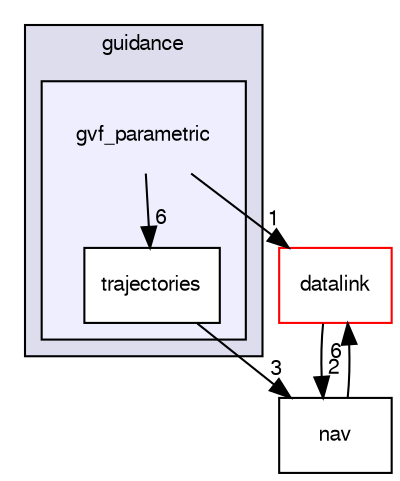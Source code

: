 digraph "sw/airborne/modules/guidance/gvf_parametric" {
  compound=true
  node [ fontsize="10", fontname="FreeSans"];
  edge [ labelfontsize="10", labelfontname="FreeSans"];
  subgraph clusterdir_4ee91589357a83ed771c51844e853db2 {
    graph [ bgcolor="#ddddee", pencolor="black", label="guidance" fontname="FreeSans", fontsize="10", URL="dir_4ee91589357a83ed771c51844e853db2.html"]
  subgraph clusterdir_de23569aeb6bdca23f8bfa396f4a081d {
    graph [ bgcolor="#eeeeff", pencolor="black", label="" URL="dir_de23569aeb6bdca23f8bfa396f4a081d.html"];
    dir_de23569aeb6bdca23f8bfa396f4a081d [shape=plaintext label="gvf_parametric"];
    dir_d995d5af85fa964bb6e14455ebf4f9ca [shape=box label="trajectories" color="black" fillcolor="white" style="filled" URL="dir_d995d5af85fa964bb6e14455ebf4f9ca.html"];
  }
  }
  dir_164c7aa663179b26059278e7f36078da [shape=box label="datalink" fillcolor="white" style="filled" color="red" URL="dir_164c7aa663179b26059278e7f36078da.html"];
  dir_984e899df90dd104b2eabcdbb76ec71f [shape=box label="nav" URL="dir_984e899df90dd104b2eabcdbb76ec71f.html"];
  dir_de23569aeb6bdca23f8bfa396f4a081d->dir_d995d5af85fa964bb6e14455ebf4f9ca [headlabel="6", labeldistance=1.5 headhref="dir_000158_000159.html"];
  dir_de23569aeb6bdca23f8bfa396f4a081d->dir_164c7aa663179b26059278e7f36078da [headlabel="1", labeldistance=1.5 headhref="dir_000158_000034.html"];
  dir_d995d5af85fa964bb6e14455ebf4f9ca->dir_984e899df90dd104b2eabcdbb76ec71f [headlabel="3", labeldistance=1.5 headhref="dir_000159_000135.html"];
  dir_164c7aa663179b26059278e7f36078da->dir_984e899df90dd104b2eabcdbb76ec71f [headlabel="2", labeldistance=1.5 headhref="dir_000034_000135.html"];
  dir_984e899df90dd104b2eabcdbb76ec71f->dir_164c7aa663179b26059278e7f36078da [headlabel="6", labeldistance=1.5 headhref="dir_000135_000034.html"];
}
